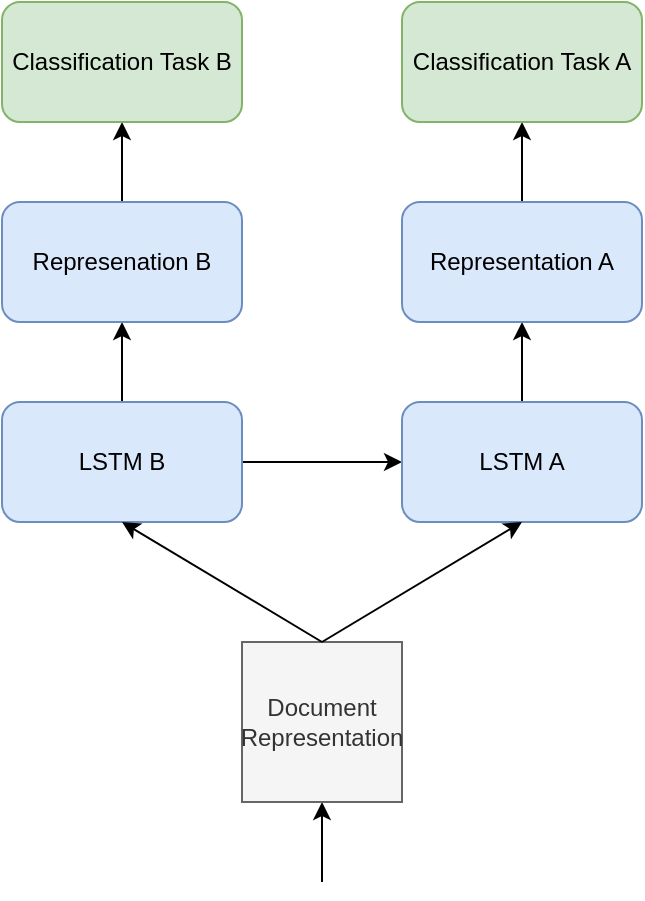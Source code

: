 <mxfile version="15.3.1" type="github">
  <diagram id="FdScgLMTHnAzoe56oRKT" name="Page-1">
    <mxGraphModel dx="946" dy="589" grid="1" gridSize="10" guides="1" tooltips="1" connect="1" arrows="1" fold="1" page="1" pageScale="1" pageWidth="827" pageHeight="1169" math="0" shadow="0">
      <root>
        <mxCell id="0" />
        <mxCell id="1" parent="0" />
        <mxCell id="LDpjBg7KJp0IBDZ8WM9B-1" value="" style="endArrow=classic;html=1;entryX=0.5;entryY=1;entryDx=0;entryDy=0;" edge="1" parent="1" target="LDpjBg7KJp0IBDZ8WM9B-2">
          <mxGeometry width="50" height="50" relative="1" as="geometry">
            <mxPoint x="360" y="600" as="sourcePoint" />
            <mxPoint x="390" y="540" as="targetPoint" />
          </mxGeometry>
        </mxCell>
        <mxCell id="LDpjBg7KJp0IBDZ8WM9B-2" value="Document Representation" style="whiteSpace=wrap;html=1;aspect=fixed;fillColor=#f5f5f5;strokeColor=#666666;fontColor=#333333;" vertex="1" parent="1">
          <mxGeometry x="320" y="480" width="80" height="80" as="geometry" />
        </mxCell>
        <mxCell id="LDpjBg7KJp0IBDZ8WM9B-9" style="edgeStyle=orthogonalEdgeStyle;rounded=0;orthogonalLoop=1;jettySize=auto;html=1;exitX=1;exitY=0.5;exitDx=0;exitDy=0;entryX=0;entryY=0.5;entryDx=0;entryDy=0;" edge="1" parent="1" source="LDpjBg7KJp0IBDZ8WM9B-4" target="LDpjBg7KJp0IBDZ8WM9B-5">
          <mxGeometry relative="1" as="geometry">
            <mxPoint x="390" y="390" as="targetPoint" />
          </mxGeometry>
        </mxCell>
        <mxCell id="LDpjBg7KJp0IBDZ8WM9B-17" style="edgeStyle=orthogonalEdgeStyle;rounded=0;orthogonalLoop=1;jettySize=auto;html=1;exitX=0.5;exitY=0;exitDx=0;exitDy=0;" edge="1" parent="1" source="LDpjBg7KJp0IBDZ8WM9B-4" target="LDpjBg7KJp0IBDZ8WM9B-11">
          <mxGeometry relative="1" as="geometry" />
        </mxCell>
        <mxCell id="LDpjBg7KJp0IBDZ8WM9B-4" value="LSTM B" style="rounded=1;whiteSpace=wrap;html=1;fillColor=#dae8fc;strokeColor=#6c8ebf;" vertex="1" parent="1">
          <mxGeometry x="200" y="360" width="120" height="60" as="geometry" />
        </mxCell>
        <mxCell id="LDpjBg7KJp0IBDZ8WM9B-18" style="edgeStyle=orthogonalEdgeStyle;rounded=0;orthogonalLoop=1;jettySize=auto;html=1;exitX=0.5;exitY=0;exitDx=0;exitDy=0;entryX=0.5;entryY=1;entryDx=0;entryDy=0;" edge="1" parent="1" source="LDpjBg7KJp0IBDZ8WM9B-5" target="LDpjBg7KJp0IBDZ8WM9B-12">
          <mxGeometry relative="1" as="geometry" />
        </mxCell>
        <mxCell id="LDpjBg7KJp0IBDZ8WM9B-5" value="&lt;span&gt;LSTM A&lt;/span&gt;" style="rounded=1;whiteSpace=wrap;html=1;fillColor=#dae8fc;strokeColor=#6c8ebf;" vertex="1" parent="1">
          <mxGeometry x="400" y="360" width="120" height="60" as="geometry" />
        </mxCell>
        <mxCell id="LDpjBg7KJp0IBDZ8WM9B-6" value="" style="endArrow=classic;html=1;entryX=0.5;entryY=1;entryDx=0;entryDy=0;exitX=0.5;exitY=0;exitDx=0;exitDy=0;" edge="1" parent="1" source="LDpjBg7KJp0IBDZ8WM9B-2" target="LDpjBg7KJp0IBDZ8WM9B-5">
          <mxGeometry width="50" height="50" relative="1" as="geometry">
            <mxPoint x="390" y="390" as="sourcePoint" />
            <mxPoint x="440" y="340" as="targetPoint" />
          </mxGeometry>
        </mxCell>
        <mxCell id="LDpjBg7KJp0IBDZ8WM9B-7" value="" style="endArrow=classic;html=1;entryX=0.5;entryY=1;entryDx=0;entryDy=0;exitX=0.5;exitY=0;exitDx=0;exitDy=0;" edge="1" parent="1" source="LDpjBg7KJp0IBDZ8WM9B-2" target="LDpjBg7KJp0IBDZ8WM9B-4">
          <mxGeometry width="50" height="50" relative="1" as="geometry">
            <mxPoint x="390" y="450" as="sourcePoint" />
            <mxPoint x="440" y="340" as="targetPoint" />
          </mxGeometry>
        </mxCell>
        <mxCell id="LDpjBg7KJp0IBDZ8WM9B-15" style="edgeStyle=orthogonalEdgeStyle;rounded=0;orthogonalLoop=1;jettySize=auto;html=1;exitX=0.5;exitY=0;exitDx=0;exitDy=0;entryX=0.5;entryY=1;entryDx=0;entryDy=0;" edge="1" parent="1" source="LDpjBg7KJp0IBDZ8WM9B-11" target="LDpjBg7KJp0IBDZ8WM9B-13">
          <mxGeometry relative="1" as="geometry" />
        </mxCell>
        <mxCell id="LDpjBg7KJp0IBDZ8WM9B-11" value="Represenation B" style="rounded=1;whiteSpace=wrap;html=1;fillColor=#dae8fc;strokeColor=#6c8ebf;" vertex="1" parent="1">
          <mxGeometry x="200" y="260" width="120" height="60" as="geometry" />
        </mxCell>
        <mxCell id="LDpjBg7KJp0IBDZ8WM9B-16" style="edgeStyle=orthogonalEdgeStyle;rounded=0;orthogonalLoop=1;jettySize=auto;html=1;exitX=0.5;exitY=0;exitDx=0;exitDy=0;entryX=0.5;entryY=1;entryDx=0;entryDy=0;" edge="1" parent="1" source="LDpjBg7KJp0IBDZ8WM9B-12" target="LDpjBg7KJp0IBDZ8WM9B-14">
          <mxGeometry relative="1" as="geometry" />
        </mxCell>
        <mxCell id="LDpjBg7KJp0IBDZ8WM9B-12" value="Representation A" style="rounded=1;whiteSpace=wrap;html=1;fillColor=#dae8fc;strokeColor=#6c8ebf;" vertex="1" parent="1">
          <mxGeometry x="400" y="260" width="120" height="60" as="geometry" />
        </mxCell>
        <mxCell id="LDpjBg7KJp0IBDZ8WM9B-13" value="Classification Task B" style="rounded=1;whiteSpace=wrap;html=1;fillColor=#d5e8d4;strokeColor=#82b366;" vertex="1" parent="1">
          <mxGeometry x="200" y="160" width="120" height="60" as="geometry" />
        </mxCell>
        <mxCell id="LDpjBg7KJp0IBDZ8WM9B-14" value="Classification Task A" style="rounded=1;whiteSpace=wrap;html=1;fillColor=#d5e8d4;strokeColor=#82b366;" vertex="1" parent="1">
          <mxGeometry x="400" y="160" width="120" height="60" as="geometry" />
        </mxCell>
      </root>
    </mxGraphModel>
  </diagram>
</mxfile>

